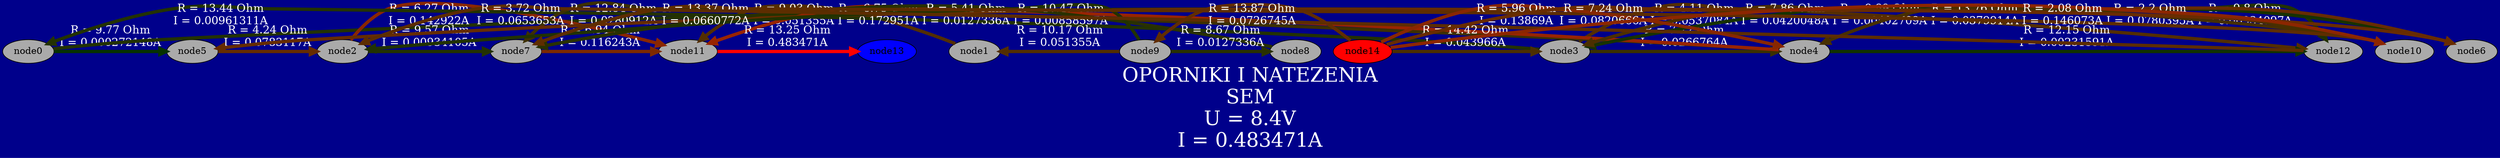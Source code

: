 digraph {
	n0 [label=node0 fillcolor="#aaaaaa" style=filled]
	n1 [label=node1 fillcolor="#aaaaaa" style=filled]
	n2 [label=node2 fillcolor="#aaaaaa" style=filled]
	n3 [label=node3 fillcolor="#aaaaaa" style=filled]
	n4 [label=node4 fillcolor="#aaaaaa" style=filled]
	n5 [label=node5 fillcolor="#aaaaaa" style=filled]
	n6 [label=node6 fillcolor="#aaaaaa" style=filled]
	n7 [label=node7 fillcolor="#aaaaaa" style=filled]
	n8 [label=node8 fillcolor="#aaaaaa" style=filled]
	n9 [label=node9 fillcolor="#aaaaaa" style=filled]
	n10 [label=node10 fillcolor="#aaaaaa" style=filled]
	n11 [label=node11 fillcolor="#aaaaaa" style=filled]
	n12 [label=node12 fillcolor="#aaaaaa" style=filled]
	n13 [label=node13 fillcolor="#0000ff" style=filled]
	n14 [label=node14 fillcolor="#ff0000" style=filled]
	n3 -> n0 [label="R = 13.44 Ohm
I = 0.00961311A" color="#233200" constraint=false font="times bold sans-serif" fontcolor=white fontsize=17 labelfloat=true penwidth=5]
	n0 -> n5 [label="R = 9.77 Ohm
I = 0.000272148A" color="#063200" constraint=false font="times bold sans-serif" fontcolor=white fontsize=17 labelfloat=true penwidth=5]
	n0 -> n12 [label="R = 9.8 Ohm
I = 0.00934097A" color="#233200" constraint=false font="times bold sans-serif" fontcolor=white fontsize=17 labelfloat=true penwidth=5]
	n9 -> n1 [label="R = 10.17 Ohm
I = 0.051355A" color="#532e00" constraint=false font="times bold sans-serif" fontcolor=white fontsize=17 labelfloat=true penwidth=5]
	n1 -> n11 [label="R = 9.03 Ohm
I = 0.051355A" color="#532e00" constraint=false font="times bold sans-serif" fontcolor=white fontsize=17 labelfloat=true penwidth=5]
	n5 -> n2 [label="R = 4.24 Ohm
I = 0.0783117A" color="#662c00" constraint=false font="times bold sans-serif" fontcolor=white fontsize=17 labelfloat=true penwidth=5]
	n2 -> n7 [label="R = 9.57 Ohm
I = 0.00934105A" color="#233200" constraint=false font="times bold sans-serif" fontcolor=white fontsize=17 labelfloat=true penwidth=5]
	n9 -> n2 [label="R = 10.47 Ohm
I = 0.00858597A" color="#213200" constraint=false font="times bold sans-serif" fontcolor=white fontsize=17 labelfloat=true penwidth=5]
	n2 -> n11 [label="R = 6.27 Ohm
I = 0.142922A" color="#8a2700" constraint=false font="times bold sans-serif" fontcolor=white fontsize=17 labelfloat=true penwidth=5]
	n12 -> n2 [label="R = 3.72 Ohm
I = 0.0653653A" color="#5d2d00" constraint=false font="times bold sans-serif" fontcolor=white fontsize=17 labelfloat=true penwidth=5]
	n3 -> n4 [label="R = 7.22 Ohm
I = 0.0266764A" color="#3b3000" constraint=false font="times bold sans-serif" fontcolor=white fontsize=17 labelfloat=true penwidth=5]
	n6 -> n3 [label="R = 9.89 Ohm
I = 0.00402709A" color="#173200" constraint=false font="times bold sans-serif" fontcolor=white fontsize=17 labelfloat=true penwidth=5]
	n10 -> n3 [label="R = 7.86 Ohm
I = 0.0420048A" color="#4b2f00" constraint=false font="times bold sans-serif" fontcolor=white fontsize=17 labelfloat=true penwidth=5]
	n3 -> n12 [label="R = 4.11 Ohm
I = 0.0537084A" color="#542e00" constraint=false font="times bold sans-serif" fontcolor=white fontsize=17 labelfloat=true penwidth=5]
	n14 -> n3 [label="R = 14.42 Ohm
I = 0.043966A" color="#4c2f00" constraint=false font="times bold sans-serif" fontcolor=white fontsize=17 labelfloat=true penwidth=5]
	n4 -> n7 [label="R = 12.84 Ohm
I = 0.0280912A" color="#3d3000" constraint=false font="times bold sans-serif" fontcolor=white fontsize=17 labelfloat=true penwidth=5]
	n10 -> n4 [label="R = 13.76 Ohm
I = 0.0379914A" color="#472f00" constraint=false font="times bold sans-serif" fontcolor=white fontsize=17 labelfloat=true penwidth=5]
	n4 -> n11 [label="R = 6.75 Ohm
I = 0.172951A" color="#982400" constraint=false font="times bold sans-serif" fontcolor=white fontsize=17 labelfloat=true penwidth=5]
	n4 -> n12 [label="R = 12.15 Ohm
I = 0.00231591A" color="#113200" constraint=false font="times bold sans-serif" fontcolor=white fontsize=17 labelfloat=true penwidth=5]
	n14 -> n4 [label="R = 5.96 Ohm
I = 0.13869A" color="#882700" constraint=false font="times bold sans-serif" fontcolor=white fontsize=17 labelfloat=true penwidth=5]
	n6 -> n5 [label="R = 2.2 Ohm
I = 0.0780395A" color="#662c00" constraint=false font="times bold sans-serif" fontcolor=white fontsize=17 labelfloat=true penwidth=5]
	n14 -> n6 [label="R = 7.24 Ohm
I = 0.0820666A" color="#692c00" constraint=false font="times bold sans-serif" fontcolor=white fontsize=17 labelfloat=true penwidth=5]
	n8 -> n7 [label="R = 5.41 Ohm
I = 0.0127336A" color="#293100" constraint=false font="times bold sans-serif" fontcolor=white fontsize=17 labelfloat=true penwidth=5]
	n10 -> n7 [label="R = 13.37 Ohm
I = 0.0660772A" color="#5e2d00" constraint=false font="times bold sans-serif" fontcolor=white fontsize=17 labelfloat=true penwidth=5]
	n7 -> n11 [label="R = 6.94 Ohm
I = 0.116243A" color="#7d2900" constraint=false font="times bold sans-serif" fontcolor=white fontsize=17 labelfloat=true penwidth=5]
	n9 -> n8 [label="R = 8.67 Ohm
I = 0.0127336A" color="#293100" constraint=false font="times bold sans-serif" fontcolor=white fontsize=17 labelfloat=true penwidth=5]
	n14 -> n9 [label="R = 13.87 Ohm
I = 0.0726745A" color="#622d00" constraint=false font="times bold sans-serif" fontcolor=white fontsize=17 labelfloat=true penwidth=5]
	n14 -> n10 [label="R = 2.08 Ohm
I = 0.146073A" color="#8c2600" constraint=false font="times bold sans-serif" fontcolor=white fontsize=17 labelfloat=true penwidth=5]
	n11 -> n13 [label="R = 13.25 Ohm
I = 0.483471A" color="#ff0000" constraint=false font="times bold sans-serif" fontcolor=white fontsize=17 labelfloat=true penwidth=5]
	bgcolor=darkblue fontcolor=white fontsize=30 label="OPORNIKI I NATEZENIA
SEM
U = 8.4V
I = 0.483471A" scale=5
}
